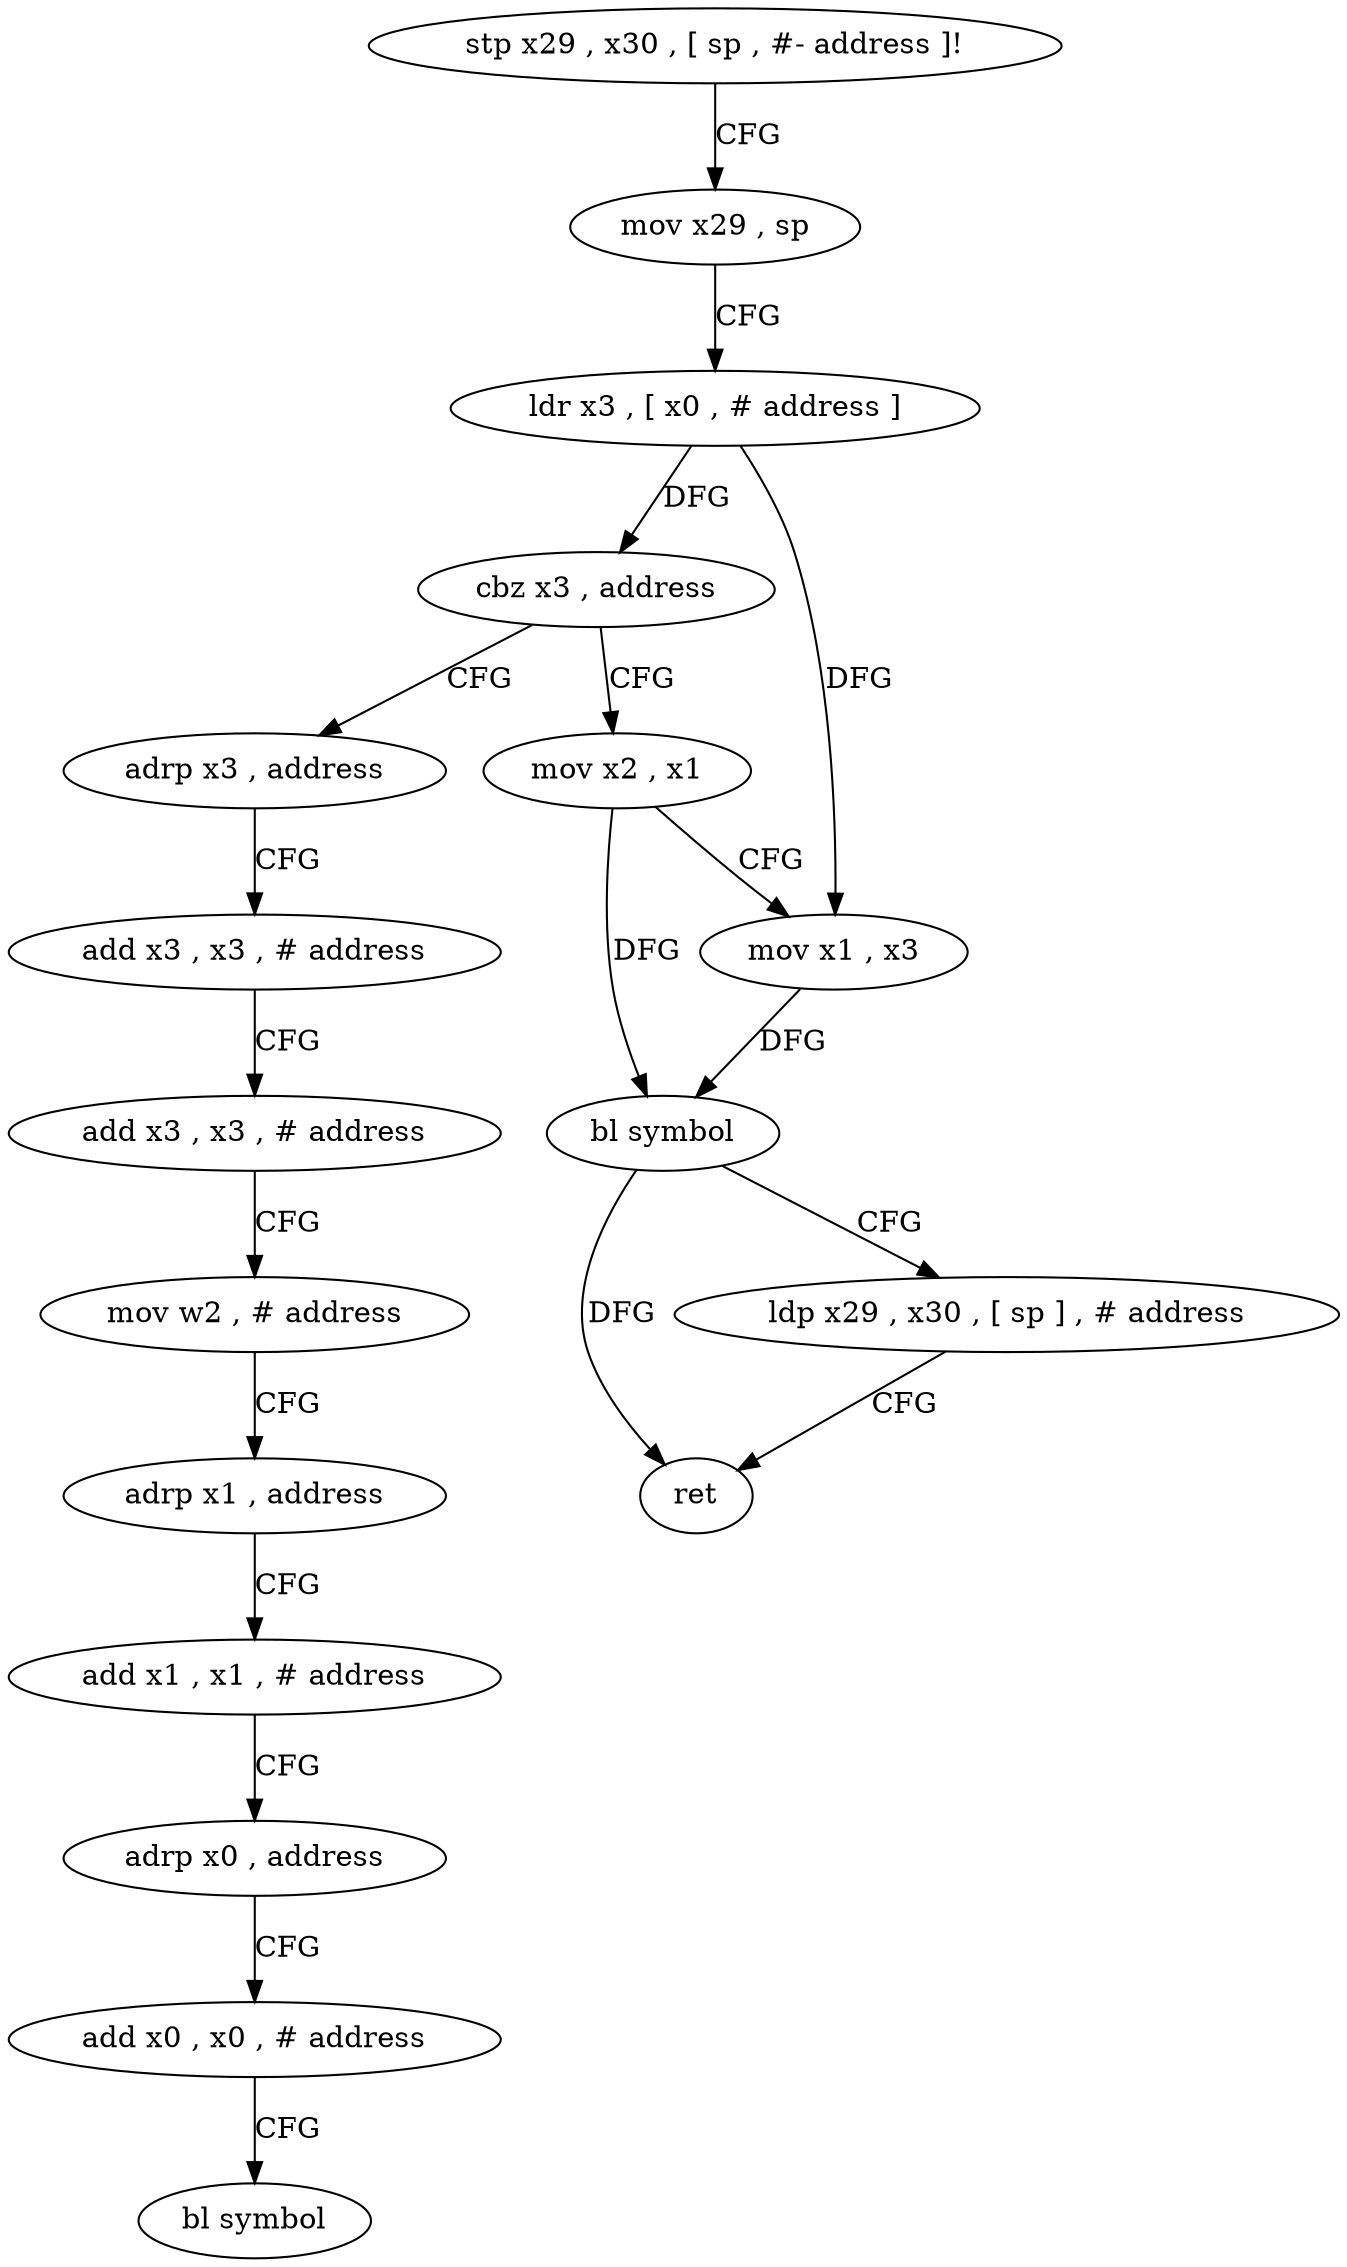 digraph "func" {
"4230536" [label = "stp x29 , x30 , [ sp , #- address ]!" ]
"4230540" [label = "mov x29 , sp" ]
"4230544" [label = "ldr x3 , [ x0 , # address ]" ]
"4230548" [label = "cbz x3 , address" ]
"4230572" [label = "adrp x3 , address" ]
"4230552" [label = "mov x2 , x1" ]
"4230576" [label = "add x3 , x3 , # address" ]
"4230580" [label = "add x3 , x3 , # address" ]
"4230584" [label = "mov w2 , # address" ]
"4230588" [label = "adrp x1 , address" ]
"4230592" [label = "add x1 , x1 , # address" ]
"4230596" [label = "adrp x0 , address" ]
"4230600" [label = "add x0 , x0 , # address" ]
"4230604" [label = "bl symbol" ]
"4230556" [label = "mov x1 , x3" ]
"4230560" [label = "bl symbol" ]
"4230564" [label = "ldp x29 , x30 , [ sp ] , # address" ]
"4230568" [label = "ret" ]
"4230536" -> "4230540" [ label = "CFG" ]
"4230540" -> "4230544" [ label = "CFG" ]
"4230544" -> "4230548" [ label = "DFG" ]
"4230544" -> "4230556" [ label = "DFG" ]
"4230548" -> "4230572" [ label = "CFG" ]
"4230548" -> "4230552" [ label = "CFG" ]
"4230572" -> "4230576" [ label = "CFG" ]
"4230552" -> "4230556" [ label = "CFG" ]
"4230552" -> "4230560" [ label = "DFG" ]
"4230576" -> "4230580" [ label = "CFG" ]
"4230580" -> "4230584" [ label = "CFG" ]
"4230584" -> "4230588" [ label = "CFG" ]
"4230588" -> "4230592" [ label = "CFG" ]
"4230592" -> "4230596" [ label = "CFG" ]
"4230596" -> "4230600" [ label = "CFG" ]
"4230600" -> "4230604" [ label = "CFG" ]
"4230556" -> "4230560" [ label = "DFG" ]
"4230560" -> "4230564" [ label = "CFG" ]
"4230560" -> "4230568" [ label = "DFG" ]
"4230564" -> "4230568" [ label = "CFG" ]
}
